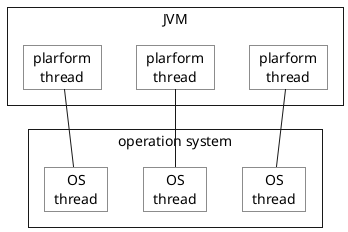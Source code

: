 @startuml

skinparam {
'    linetype ortho
    defaultTextAlignment center
    roundCorner 0
    CardBackgroundColor transparent
    RectangleBackgroundColor transparent
    RectangleFontName Source Sans Pro
    RectangleFontStyle normal
}

rectangle JVM {
  card "plarform\nthread" as PlatformThread1
  card "plarform\nthread" as PlatformThread2
  card "plarform\nthread" as PlatformThread3
}

rectangle "operation system" {
  card "OS\nthread" as OsThread1
  card "OS\nthread" as OsThread2
  card "OS\nthread" as OsThread3
}

OsThread1 -up- PlatformThread1
OsThread2 -up- PlatformThread2
OsThread3 -up- PlatformThread3

@enduml
